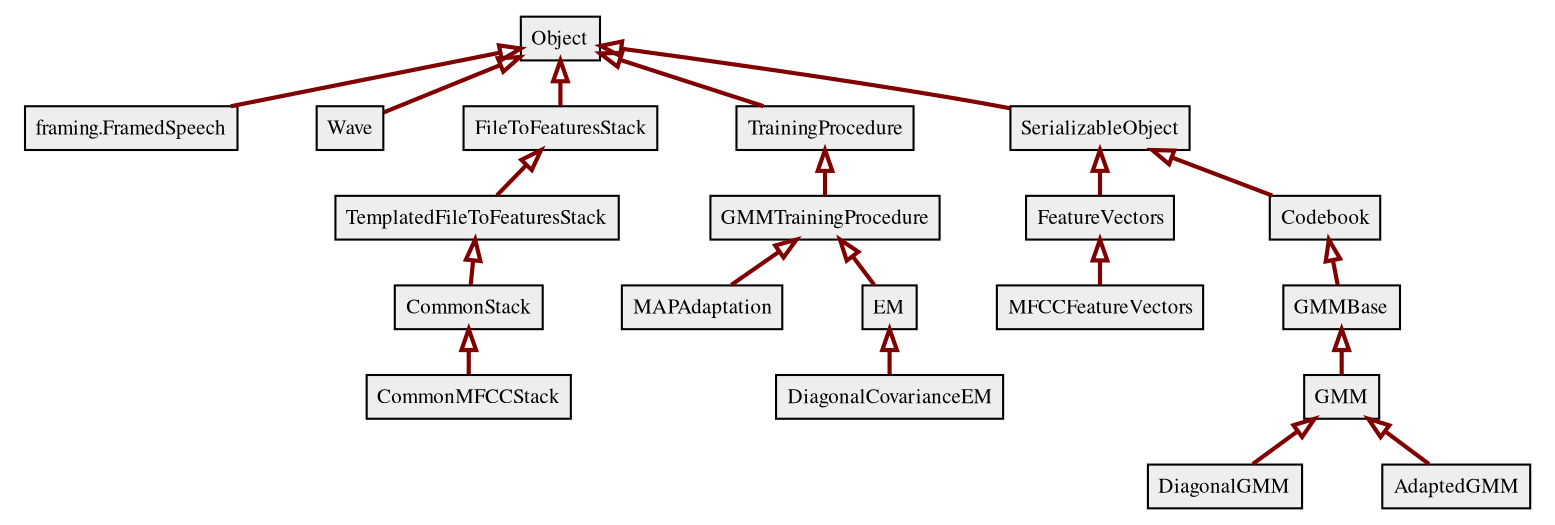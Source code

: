 digraph inheritance_verispeak {
node [fontname="times",fontsize="10"]
edge [fontname="times",fontsize="10"]
ranksep=.2
;nodesep=.3

/* Nodes */
node16 [width="0",shape="plaintext",href="verispeak.base.Object-class.html",tooltip="verispeak.base.Object",height="0",label=<
    <TABLE CELLBORDER="0" BGCOLOR="#eeeeee" PORT="body">
    <TR><TD>Object</TD></TR>
    </TABLE>>]
node19 [width="0",shape="plaintext",href="verispeak.framing.FramedSpeech-class.html",tooltip="verispeak.framing.FramedSpeech",height="0",label=<
    <TABLE CELLBORDER="0" BGCOLOR="#eeeeee" PORT="body">
      <TR><TD>framing.FramedSpeech</TD></TR>
    </TABLE>>]
node30 [width="0",shape="plaintext",href="verispeak.MAPAdaptation-class.html",tooltip="verispeak.MAPAdaptation",height="0",label=<
    <TABLE CELLBORDER="0" BGCOLOR="#eeeeee" PORT="body">
      <TR><TD>MAPAdaptation</TD></TR>
    </TABLE>>]
node26 [width="0",shape="plaintext",href="verispeak.CommonStack-class.html",tooltip="verispeak.CommonStack",height="0",label=<
    <TABLE CELLBORDER="0" BGCOLOR="#eeeeee" PORT="body">
      <TR><TD>CommonStack</TD></TR>
    </TABLE>>]
node31 [width="0",shape="plaintext",href="verispeak.CommonMFCCStack-class.html",tooltip="verispeak.CommonMFCCStack",height="0",label=<
    <TABLE CELLBORDER="0" BGCOLOR="#eeeeee" PORT="body">
      <TR><TD>CommonMFCCStack</TD></TR>
    </TABLE>>]
node33 [width="0",shape="plaintext",href="verispeak.DiagonalCovarianceEM-class.html",tooltip="verispeak.DiagonalCovarianceEM",height="0",label=<
    <TABLE CELLBORDER="0" BGCOLOR="#eeeeee" PORT="body">
      <TR><TD>DiagonalCovarianceEM</TD></TR>
    </TABLE>>]
node25 [width="0",shape="plaintext",href="verispeak.GMMTrainingProcedure-class.html",tooltip="verispeak.GMMTrainingProcedure",height="0",label=<
    <TABLE CELLBORDER="0" BGCOLOR="#eeeeee" PORT="body">
      <TR><TD>GMMTrainingProcedure</TD></TR>
    </TABLE>>]
node29 [width="0",shape="plaintext",href="verispeak.EM-class.html",tooltip="verispeak.EM",height="0",label=<
    <TABLE CELLBORDER="0" BGCOLOR="#eeeeee" PORT="body">
      <TR><TD>EM</TD></TR>
    </TABLE>>]
node27 [width="0",shape="plaintext",href="verispeak.MFCCFeatureVectors-class.html",tooltip="verispeak.MFCCFeatureVectors",height="0",label=<
    <TABLE CELLBORDER="0" BGCOLOR="#eeeeee" PORT="body">
      <TR><TD>MFCCFeatureVectors</TD></TR>
    </TABLE>>]
node18 [width="0",shape="plaintext",href="verispeak.Wave-class.html",tooltip="verispeak.Wave",height="0",label=<
    <TABLE CELLBORDER="0" BGCOLOR="#eeeeee" PORT="body">
      <TR><TD>Wave</TD></TR>
    </TABLE>>]
node17 [width="0",shape="plaintext",href="verispeak.FileTotack-class.html",tooltip="verispeak.FileTotack",height="0",label=<
    <TABLE CELLBORDER="0" BGCOLOR="#eeeeee" PORT="body">
      <TR><TD>FileToFeaturesStack</TD></TR>
    </TABLE>>]
node35 [width="0",shape="plaintext",href="verispeak.DiagonalGMM-class.html",tooltip="verispeak.DiagonalGMM",height="0",label=<
    <TABLE CELLBORDER="0" BGCOLOR="#eeeeee" PORT="body">
      <TR><TD>DiagonalGMM</TD></TR>
    </TABLE>>]
node23 [width="0",shape="plaintext",href="verispeak.FeatureVectors-class.html",tooltip="verispeak.FeatureVectors",height="0",label=<
    <TABLE CELLBORDER="0" BGCOLOR="#eeeeee" PORT="body">
      <TR><TD>FeatureVectors</TD></TR>
    </TABLE>>]
node21 [width="0",shape="plaintext",href="verispeak.TrainingProcedure-class.html",tooltip="verispeak.TrainingProcedure",height="0",label=<
    <TABLE CELLBORDER="0" BGCOLOR="#eeeeee" PORT="body">
      <TR><TD>TrainingProcedure</TD></TR>
    </TABLE>>]
node34 [width="0",shape="plaintext",href="verispeak.AdaptedGMM-class.html",tooltip="verispeak.AdaptedGMM",height="0",label=<
    <TABLE CELLBORDER="0" BGCOLOR="#eeeeee" PORT="body">
      <TR><TD>AdaptedGMM</TD></TR>
    </TABLE>>]
node24 [width="0",shape="plaintext",href="verispeak.Codebook-class.html",tooltip="verispeak.Codebook",height="0",label=<
    <TABLE CELLBORDER="0" BGCOLOR="#eeeeee" PORT="body">
      <TR><TD>Codebook</TD></TR>
    </TABLE>>]
node20 [width="0",shape="plaintext",href="verispeak.base.SerializableObject-class.html",tooltip="verispeak.base.SerializableObject",height="0",label=<
    <TABLE CELLBORDER="0" BGCOLOR="#eeeeee" PORT="body">
      <TR><TD>SerializableObject</TD></TR>
    </TABLE>>]
node32 [width="0",shape="plaintext",href="verispeak.GMM-class.html",tooltip="verispeak.GMM",height="0",label=<
    <TABLE CELLBORDER="0" BGCOLOR="#eeeeee" PORT="body">
      <TR><TD>GMM</TD></TR>
    </TABLE>>]
node28 [width="0",shape="plaintext",href="verispeak.GMMBase-class.html",tooltip="verispeak.GMMBase",height="0",label=<
    <TABLE CELLBORDER="0" BGCOLOR="#eeeeee" PORT="body">
      <TR><TD>GMMBase</TD></TR>
    </TABLE>>]
node22 [width="0",shape="plaintext",href="verispeak.TemplatedFileTotack-class.html",tooltip="verispeak.TemplatedFileTotack",height="0",label=<
    <TABLE CELLBORDER="0" BGCOLOR="#eeeeee" PORT="body">
      <TR><TD>TemplatedFileToFeaturesStack</TD></TR>
    </TABLE>>]
/* Edges */
node29 -> node33 [style="bold",arrowtail="empty",weight="100",headport="body",color="#800000",tailport="body",dir="back"]
node22 -> node26 [style="bold",arrowtail="empty",weight="100",headport="body",color="#800000",tailport="body",dir="back"]
node32 -> node34 [style="bold",arrowtail="empty",weight="100",headport="body",color="#800000",tailport="body",dir="back"]
node16 -> node21 [style="bold",arrowtail="empty",weight="100",headport="body",color="#800000",tailport="body",dir="back"]
node21 -> node25 [style="bold",arrowtail="empty",weight="100",headport="body",color="#800000",tailport="body",dir="back"]
node26 -> node31 [style="bold",arrowtail="empty",weight="100",headport="body",color="#800000",tailport="body",dir="back"]
node24 -> node28 [style="bold",arrowtail="empty",weight="100",headport="body",color="#800000",tailport="body",dir="back"]
node28 -> node32 [style="bold",arrowtail="empty",weight="100",headport="body",color="#800000",tailport="body",dir="back"]
node25 -> node30 [style="bold",arrowtail="empty",weight="100",headport="body",color="#800000",tailport="body",dir="back"]
node16 -> node19 [style="bold",arrowtail="empty",weight="100",headport="body",color="#800000",tailport="body",dir="back"]
node25 -> node29 [style="bold",arrowtail="empty",weight="100",headport="body",color="#800000",tailport="body",dir="back"]
node16 -> node17 [style="bold",arrowtail="empty",weight="100",headport="body",color="#800000",tailport="body",dir="back"]
node32 -> node35 [style="bold",arrowtail="empty",weight="100",headport="body",color="#800000",tailport="body",dir="back"]
node20 -> node24 [style="bold",arrowtail="empty",weight="100",headport="body",color="#800000",tailport="body",dir="back"]
node16 -> node20 [style="bold",arrowtail="empty",weight="100",headport="body",color="#800000",tailport="body",dir="back"]
node23 -> node27 [style="bold",arrowtail="empty",weight="100",headport="body",color="#800000",tailport="body",dir="back"]
node20 -> node23 [style="bold",arrowtail="empty",weight="100",headport="body",color="#800000",tailport="body",dir="back"]
node16 -> node18 [style="bold",arrowtail="empty",weight="100",headport="body",color="#800000",tailport="body",dir="back"]
node17 -> node22 [style="bold",arrowtail="empty",weight="100",headport="body",color="#800000",tailport="body",dir="back"]
}
